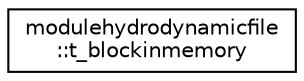 digraph "Graphical Class Hierarchy"
{
 // LATEX_PDF_SIZE
  edge [fontname="Helvetica",fontsize="10",labelfontname="Helvetica",labelfontsize="10"];
  node [fontname="Helvetica",fontsize="10",shape=record];
  rankdir="LR";
  Node0 [label="modulehydrodynamicfile\l::t_blockinmemory",height=0.2,width=0.4,color="black", fillcolor="white", style="filled",URL="$structmodulehydrodynamicfile_1_1t__blockinmemory.html",tooltip=" "];
}
